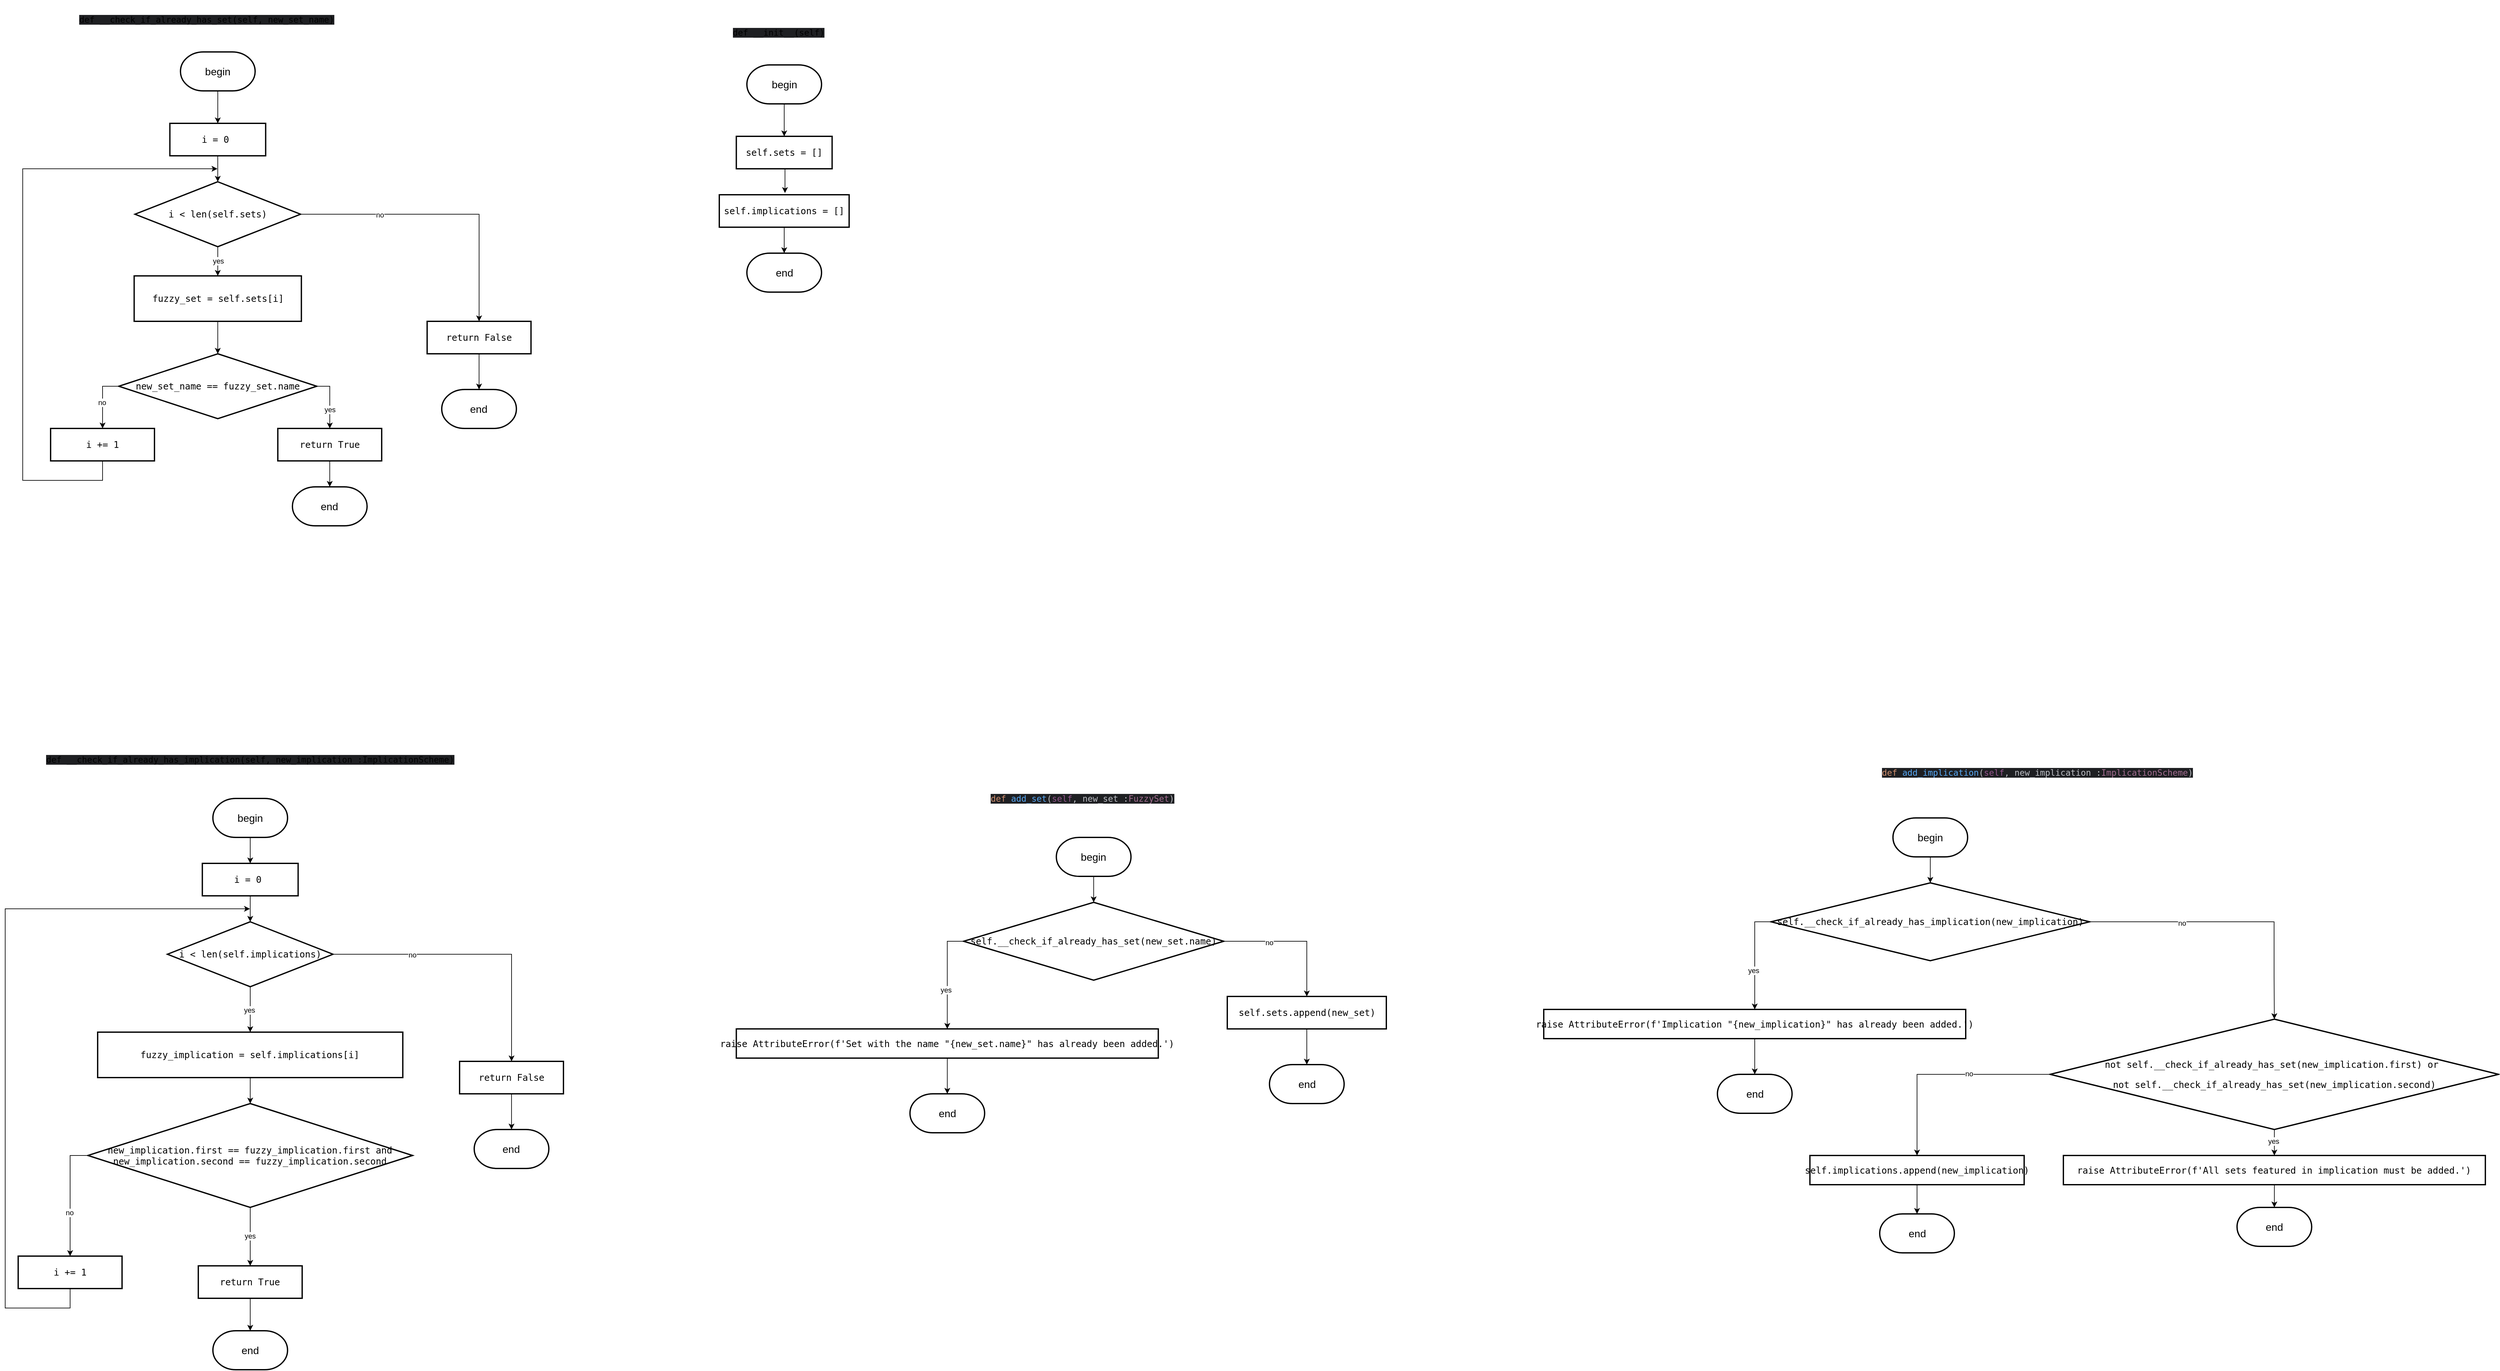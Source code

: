 <mxfile version="26.2.2">
  <diagram name="Page-1" id="uWe6yTaGmnLLSA9qaFKJ">
    <mxGraphModel dx="1285" dy="1394" grid="1" gridSize="10" guides="1" tooltips="1" connect="1" arrows="1" fold="1" page="1" pageScale="1" pageWidth="850" pageHeight="1100" math="0" shadow="0">
      <root>
        <mxCell id="0" />
        <mxCell id="1" parent="0" />
        <mxCell id="QZCH3a_QSV3moyp_Yn6d-1" value="&lt;div style=&quot;background-color: rgb(30, 31, 34);&quot;&gt;&lt;pre style=&quot;font-family:&#39;JetBrains Mono&#39;,monospace;font-size:9.8pt;&quot;&gt;&lt;span style=&quot;&quot;&gt;def &lt;/span&gt;&lt;span style=&quot;&quot;&gt;__check_if_already_has_set&lt;/span&gt;(&lt;span style=&quot;&quot;&gt;self&lt;/span&gt;, new_set_name)&lt;/pre&gt;&lt;/div&gt;" style="text;html=1;align=center;verticalAlign=middle;resizable=0;points=[];autosize=1;strokeColor=none;fillColor=none;fontColor=default;" parent="1" vertex="1">
          <mxGeometry x="159.95" y="20" width="380" height="60" as="geometry" />
        </mxCell>
        <mxCell id="QZCH3a_QSV3moyp_Yn6d-6" style="edgeStyle=orthogonalEdgeStyle;rounded=0;orthogonalLoop=1;jettySize=auto;html=1;exitX=0.5;exitY=1;exitDx=0;exitDy=0;exitPerimeter=0;entryX=0.5;entryY=0;entryDx=0;entryDy=0;fontColor=default;" parent="1" source="QZCH3a_QSV3moyp_Yn6d-2" target="QZCH3a_QSV3moyp_Yn6d-5" edge="1">
          <mxGeometry relative="1" as="geometry" />
        </mxCell>
        <mxCell id="QZCH3a_QSV3moyp_Yn6d-2" value="&lt;font style=&quot;font-size: 16px;&quot;&gt;begin&lt;/font&gt;" style="strokeWidth=2;html=1;shape=mxgraph.flowchart.terminator;whiteSpace=wrap;fontColor=default;" parent="1" vertex="1">
          <mxGeometry x="310.0" y="100" width="115" height="60" as="geometry" />
        </mxCell>
        <mxCell id="QZCH3a_QSV3moyp_Yn6d-13" style="edgeStyle=orthogonalEdgeStyle;rounded=0;orthogonalLoop=1;jettySize=auto;html=1;exitX=1;exitY=0.5;exitDx=0;exitDy=0;exitPerimeter=0;fontColor=default;" parent="1" source="QZCH3a_QSV3moyp_Yn6d-4" target="QZCH3a_QSV3moyp_Yn6d-12" edge="1">
          <mxGeometry relative="1" as="geometry" />
        </mxCell>
        <mxCell id="QZCH3a_QSV3moyp_Yn6d-14" value="no" style="edgeLabel;html=1;align=center;verticalAlign=middle;resizable=0;points=[];fontColor=default;" parent="QZCH3a_QSV3moyp_Yn6d-13" vertex="1" connectable="0">
          <mxGeometry x="-0.448" y="-1" relative="1" as="geometry">
            <mxPoint as="offset" />
          </mxGeometry>
        </mxCell>
        <mxCell id="QZCH3a_QSV3moyp_Yn6d-127" style="edgeStyle=orthogonalEdgeStyle;rounded=0;orthogonalLoop=1;jettySize=auto;html=1;exitX=0.5;exitY=1;exitDx=0;exitDy=0;exitPerimeter=0;entryX=0.5;entryY=0;entryDx=0;entryDy=0;" parent="1" source="QZCH3a_QSV3moyp_Yn6d-4" target="QZCH3a_QSV3moyp_Yn6d-126" edge="1">
          <mxGeometry relative="1" as="geometry" />
        </mxCell>
        <mxCell id="QZCH3a_QSV3moyp_Yn6d-128" value="yes" style="edgeLabel;html=1;align=center;verticalAlign=middle;resizable=0;points=[];" parent="QZCH3a_QSV3moyp_Yn6d-127" vertex="1" connectable="0">
          <mxGeometry x="-0.029" y="1" relative="1" as="geometry">
            <mxPoint x="-1" as="offset" />
          </mxGeometry>
        </mxCell>
        <mxCell id="QZCH3a_QSV3moyp_Yn6d-4" value="&lt;div style=&quot;&quot;&gt;&lt;pre style=&quot;font-family: &amp;quot;JetBrains Mono&amp;quot;, monospace;&quot;&gt;&lt;font style=&quot;&quot;&gt;i &amp;lt; len(self.sets)&lt;/font&gt;&lt;/pre&gt;&lt;/div&gt;" style="strokeWidth=2;html=1;shape=mxgraph.flowchart.decision;whiteSpace=wrap;fontSize=14;labelBackgroundColor=none;fontColor=default;" parent="1" vertex="1">
          <mxGeometry x="239.95" y="300" width="255" height="100" as="geometry" />
        </mxCell>
        <mxCell id="QZCH3a_QSV3moyp_Yn6d-5" value="&lt;div style=&quot;&quot;&gt;&lt;pre style=&quot;font-family: &amp;quot;JetBrains Mono&amp;quot;, monospace;&quot;&gt;&lt;pre style=&quot;font-family: &amp;quot;JetBrains Mono&amp;quot;, monospace;&quot;&gt;&lt;pre style=&quot;font-family: &amp;quot;JetBrains Mono&amp;quot;, monospace;&quot;&gt;&lt;pre style=&quot;font-family: &amp;quot;JetBrains Mono&amp;quot;, monospace;&quot;&gt;&lt;pre style=&quot;font-family: &amp;quot;JetBrains Mono&amp;quot;, monospace;&quot;&gt;&lt;pre style=&quot;font-family: &amp;quot;JetBrains Mono&amp;quot;, monospace;&quot;&gt;&lt;pre style=&quot;font-family: &amp;quot;JetBrains Mono&amp;quot;, monospace;&quot;&gt;&lt;pre style=&quot;font-family: &amp;quot;JetBrains Mono&amp;quot;, monospace;&quot;&gt;&lt;pre style=&quot;font-family: &amp;quot;JetBrains Mono&amp;quot;, monospace;&quot;&gt;&lt;font style=&quot;&quot;&gt;i = 0 &lt;/font&gt;&lt;/pre&gt;&lt;/pre&gt;&lt;/pre&gt;&lt;/pre&gt;&lt;/pre&gt;&lt;/pre&gt;&lt;/pre&gt;&lt;/pre&gt;&lt;/pre&gt;&lt;/div&gt;" style="rounded=0;whiteSpace=wrap;html=1;absoluteArcSize=1;arcSize=14;strokeWidth=2;fontSize=14;labelBackgroundColor=none;fontColor=default;" parent="1" vertex="1">
          <mxGeometry x="293.68" y="210" width="147.55" height="50" as="geometry" />
        </mxCell>
        <mxCell id="QZCH3a_QSV3moyp_Yn6d-7" style="edgeStyle=orthogonalEdgeStyle;rounded=0;orthogonalLoop=1;jettySize=auto;html=1;exitX=0.5;exitY=1;exitDx=0;exitDy=0;entryX=0.5;entryY=0;entryDx=0;entryDy=0;entryPerimeter=0;fontColor=default;" parent="1" source="QZCH3a_QSV3moyp_Yn6d-5" target="QZCH3a_QSV3moyp_Yn6d-4" edge="1">
          <mxGeometry relative="1" as="geometry" />
        </mxCell>
        <mxCell id="QZCH3a_QSV3moyp_Yn6d-24" style="edgeStyle=orthogonalEdgeStyle;rounded=0;orthogonalLoop=1;jettySize=auto;html=1;exitX=1;exitY=0.5;exitDx=0;exitDy=0;exitPerimeter=0;fontColor=default;" parent="1" source="QZCH3a_QSV3moyp_Yn6d-8" target="QZCH3a_QSV3moyp_Yn6d-15" edge="1">
          <mxGeometry relative="1" as="geometry" />
        </mxCell>
        <mxCell id="QZCH3a_QSV3moyp_Yn6d-25" value="yes" style="edgeLabel;html=1;align=center;verticalAlign=middle;resizable=0;points=[];fontColor=default;" parent="QZCH3a_QSV3moyp_Yn6d-24" vertex="1" connectable="0">
          <mxGeometry x="0.182" relative="1" as="geometry">
            <mxPoint y="5" as="offset" />
          </mxGeometry>
        </mxCell>
        <mxCell id="QZCH3a_QSV3moyp_Yn6d-29" style="edgeStyle=orthogonalEdgeStyle;rounded=0;orthogonalLoop=1;jettySize=auto;html=1;exitX=0;exitY=0.5;exitDx=0;exitDy=0;exitPerimeter=0;fontColor=default;" parent="1" source="QZCH3a_QSV3moyp_Yn6d-8" target="QZCH3a_QSV3moyp_Yn6d-28" edge="1">
          <mxGeometry relative="1" as="geometry" />
        </mxCell>
        <mxCell id="QZCH3a_QSV3moyp_Yn6d-30" value="no" style="edgeLabel;html=1;align=center;verticalAlign=middle;resizable=0;points=[];fontColor=default;" parent="QZCH3a_QSV3moyp_Yn6d-29" vertex="1" connectable="0">
          <mxGeometry x="0.113" y="-1" relative="1" as="geometry">
            <mxPoint as="offset" />
          </mxGeometry>
        </mxCell>
        <mxCell id="QZCH3a_QSV3moyp_Yn6d-8" value="&lt;div style=&quot;&quot;&gt;&lt;pre style=&quot;font-family: &amp;quot;JetBrains Mono&amp;quot;, monospace;&quot;&gt;&lt;font style=&quot;&quot;&gt;new_set_name == fuzzy_set.name&lt;/font&gt;&lt;/pre&gt;&lt;/div&gt;" style="strokeWidth=2;html=1;shape=mxgraph.flowchart.decision;whiteSpace=wrap;fontSize=14;labelBackgroundColor=none;fontColor=default;" parent="1" vertex="1">
          <mxGeometry x="214.96" y="565" width="305" height="100" as="geometry" />
        </mxCell>
        <mxCell id="QZCH3a_QSV3moyp_Yn6d-23" style="edgeStyle=orthogonalEdgeStyle;rounded=0;orthogonalLoop=1;jettySize=auto;html=1;exitX=0.5;exitY=1;exitDx=0;exitDy=0;fontColor=default;" parent="1" source="QZCH3a_QSV3moyp_Yn6d-12" target="QZCH3a_QSV3moyp_Yn6d-22" edge="1">
          <mxGeometry relative="1" as="geometry" />
        </mxCell>
        <mxCell id="QZCH3a_QSV3moyp_Yn6d-12" value="&lt;div style=&quot;&quot;&gt;&lt;pre style=&quot;font-family: &amp;quot;JetBrains Mono&amp;quot;, monospace;&quot;&gt;&lt;pre style=&quot;font-family: &amp;quot;JetBrains Mono&amp;quot;, monospace;&quot;&gt;&lt;pre style=&quot;font-family: &amp;quot;JetBrains Mono&amp;quot;, monospace;&quot;&gt;&lt;pre style=&quot;font-family: &amp;quot;JetBrains Mono&amp;quot;, monospace;&quot;&gt;&lt;pre style=&quot;font-family: &amp;quot;JetBrains Mono&amp;quot;, monospace;&quot;&gt;&lt;pre style=&quot;font-family: &amp;quot;JetBrains Mono&amp;quot;, monospace;&quot;&gt;&lt;pre style=&quot;font-family: &amp;quot;JetBrains Mono&amp;quot;, monospace;&quot;&gt;&lt;pre style=&quot;font-family: &amp;quot;JetBrains Mono&amp;quot;, monospace;&quot;&gt;&lt;pre style=&quot;font-family: &amp;quot;JetBrains Mono&amp;quot;, monospace;&quot;&gt;&lt;font style=&quot;&quot;&gt;return False&lt;/font&gt;&lt;/pre&gt;&lt;/pre&gt;&lt;/pre&gt;&lt;/pre&gt;&lt;/pre&gt;&lt;/pre&gt;&lt;/pre&gt;&lt;/pre&gt;&lt;/pre&gt;&lt;/div&gt;" style="rounded=0;whiteSpace=wrap;html=1;absoluteArcSize=1;arcSize=14;strokeWidth=2;fontSize=14;labelBackgroundColor=none;fontColor=default;" parent="1" vertex="1">
          <mxGeometry x="689.95" y="515" width="160" height="50" as="geometry" />
        </mxCell>
        <mxCell id="QZCH3a_QSV3moyp_Yn6d-21" style="edgeStyle=orthogonalEdgeStyle;rounded=0;orthogonalLoop=1;jettySize=auto;html=1;exitX=0.5;exitY=1;exitDx=0;exitDy=0;fontColor=default;" parent="1" source="QZCH3a_QSV3moyp_Yn6d-15" target="QZCH3a_QSV3moyp_Yn6d-20" edge="1">
          <mxGeometry relative="1" as="geometry" />
        </mxCell>
        <mxCell id="QZCH3a_QSV3moyp_Yn6d-15" value="&lt;div style=&quot;&quot;&gt;&lt;pre style=&quot;font-family: &amp;quot;JetBrains Mono&amp;quot;, monospace;&quot;&gt;&lt;pre style=&quot;font-family: &amp;quot;JetBrains Mono&amp;quot;, monospace;&quot;&gt;&lt;pre style=&quot;font-family: &amp;quot;JetBrains Mono&amp;quot;, monospace;&quot;&gt;&lt;pre style=&quot;font-family: &amp;quot;JetBrains Mono&amp;quot;, monospace;&quot;&gt;&lt;pre style=&quot;font-family: &amp;quot;JetBrains Mono&amp;quot;, monospace;&quot;&gt;&lt;pre style=&quot;font-family: &amp;quot;JetBrains Mono&amp;quot;, monospace;&quot;&gt;&lt;pre style=&quot;font-family: &amp;quot;JetBrains Mono&amp;quot;, monospace;&quot;&gt;&lt;pre style=&quot;font-family: &amp;quot;JetBrains Mono&amp;quot;, monospace;&quot;&gt;&lt;pre style=&quot;font-family: &amp;quot;JetBrains Mono&amp;quot;, monospace;&quot;&gt;&lt;font style=&quot;&quot;&gt;return True&lt;/font&gt;&lt;/pre&gt;&lt;/pre&gt;&lt;/pre&gt;&lt;/pre&gt;&lt;/pre&gt;&lt;/pre&gt;&lt;/pre&gt;&lt;/pre&gt;&lt;/pre&gt;&lt;/div&gt;" style="rounded=0;whiteSpace=wrap;html=1;absoluteArcSize=1;arcSize=14;strokeWidth=2;fontSize=14;labelBackgroundColor=none;fontColor=default;" parent="1" vertex="1">
          <mxGeometry x="459.95" y="680" width="160" height="50" as="geometry" />
        </mxCell>
        <mxCell id="QZCH3a_QSV3moyp_Yn6d-20" value="&lt;font style=&quot;font-size: 16px;&quot;&gt;end&lt;/font&gt;" style="strokeWidth=2;html=1;shape=mxgraph.flowchart.terminator;whiteSpace=wrap;fontColor=default;" parent="1" vertex="1">
          <mxGeometry x="482.45" y="770" width="115" height="60" as="geometry" />
        </mxCell>
        <mxCell id="QZCH3a_QSV3moyp_Yn6d-22" value="&lt;font style=&quot;font-size: 16px;&quot;&gt;end&lt;/font&gt;" style="strokeWidth=2;html=1;shape=mxgraph.flowchart.terminator;whiteSpace=wrap;fontColor=default;" parent="1" vertex="1">
          <mxGeometry x="712.45" y="620" width="115" height="60" as="geometry" />
        </mxCell>
        <mxCell id="QZCH3a_QSV3moyp_Yn6d-31" style="edgeStyle=orthogonalEdgeStyle;rounded=0;orthogonalLoop=1;jettySize=auto;html=1;fontColor=default;exitX=0.5;exitY=1;exitDx=0;exitDy=0;" parent="1" source="QZCH3a_QSV3moyp_Yn6d-28" edge="1">
          <mxGeometry relative="1" as="geometry">
            <mxPoint x="366.95" y="280" as="targetPoint" />
            <mxPoint x="196.956" y="680" as="sourcePoint" />
            <Array as="points">
              <mxPoint x="190" y="760" />
              <mxPoint x="67" y="760" />
              <mxPoint x="67" y="280" />
            </Array>
          </mxGeometry>
        </mxCell>
        <mxCell id="QZCH3a_QSV3moyp_Yn6d-28" value="&lt;div style=&quot;&quot;&gt;&lt;pre style=&quot;font-family: &amp;quot;JetBrains Mono&amp;quot;, monospace;&quot;&gt;&lt;pre style=&quot;font-family: &amp;quot;JetBrains Mono&amp;quot;, monospace;&quot;&gt;&lt;pre style=&quot;font-family: &amp;quot;JetBrains Mono&amp;quot;, monospace;&quot;&gt;&lt;pre style=&quot;font-family: &amp;quot;JetBrains Mono&amp;quot;, monospace;&quot;&gt;&lt;pre style=&quot;font-family: &amp;quot;JetBrains Mono&amp;quot;, monospace;&quot;&gt;&lt;pre style=&quot;font-family: &amp;quot;JetBrains Mono&amp;quot;, monospace;&quot;&gt;&lt;pre style=&quot;font-family: &amp;quot;JetBrains Mono&amp;quot;, monospace;&quot;&gt;&lt;pre style=&quot;font-family: &amp;quot;JetBrains Mono&amp;quot;, monospace;&quot;&gt;&lt;pre style=&quot;font-family: &amp;quot;JetBrains Mono&amp;quot;, monospace;&quot;&gt;&lt;font style=&quot;&quot;&gt;i += 1&lt;/font&gt;&lt;/pre&gt;&lt;/pre&gt;&lt;/pre&gt;&lt;/pre&gt;&lt;/pre&gt;&lt;/pre&gt;&lt;/pre&gt;&lt;/pre&gt;&lt;/pre&gt;&lt;/div&gt;" style="rounded=0;whiteSpace=wrap;html=1;absoluteArcSize=1;arcSize=14;strokeWidth=2;fontSize=14;labelBackgroundColor=none;fontColor=default;" parent="1" vertex="1">
          <mxGeometry x="109.95" y="680" width="160" height="50" as="geometry" />
        </mxCell>
        <mxCell id="QZCH3a_QSV3moyp_Yn6d-32" value="&lt;div style=&quot;background-color: rgb(30, 31, 34);&quot;&gt;&lt;pre style=&quot;font-family:&#39;JetBrains Mono&#39;,monospace;font-size:9.8pt;&quot;&gt;&lt;span style=&quot;&quot;&gt;def &lt;/span&gt;&lt;span style=&quot;&quot;&gt;__init__&lt;/span&gt;(&lt;span style=&quot;&quot;&gt;self&lt;/span&gt;)&lt;/pre&gt;&lt;/div&gt;" style="text;html=1;align=center;verticalAlign=middle;resizable=0;points=[];autosize=1;strokeColor=none;fillColor=none;fontColor=default;" parent="1" vertex="1">
          <mxGeometry x="1156.23" y="40" width="150" height="60" as="geometry" />
        </mxCell>
        <mxCell id="QZCH3a_QSV3moyp_Yn6d-36" style="edgeStyle=orthogonalEdgeStyle;rounded=0;orthogonalLoop=1;jettySize=auto;html=1;exitX=0.5;exitY=1;exitDx=0;exitDy=0;exitPerimeter=0;entryX=0.5;entryY=0;entryDx=0;entryDy=0;fontColor=default;" parent="1" source="QZCH3a_QSV3moyp_Yn6d-33" target="QZCH3a_QSV3moyp_Yn6d-34" edge="1">
          <mxGeometry relative="1" as="geometry" />
        </mxCell>
        <mxCell id="QZCH3a_QSV3moyp_Yn6d-33" value="&lt;font style=&quot;font-size: 16px;&quot;&gt;begin&lt;/font&gt;" style="strokeWidth=2;html=1;shape=mxgraph.flowchart.terminator;whiteSpace=wrap;fontColor=default;" parent="1" vertex="1">
          <mxGeometry x="1182.51" y="120" width="115" height="60" as="geometry" />
        </mxCell>
        <mxCell id="QZCH3a_QSV3moyp_Yn6d-34" value="&lt;div style=&quot;&quot;&gt;&lt;pre style=&quot;font-family: &amp;quot;JetBrains Mono&amp;quot;, monospace;&quot;&gt;&lt;pre style=&quot;font-family: &amp;quot;JetBrains Mono&amp;quot;, monospace;&quot;&gt;&lt;pre style=&quot;font-family: &amp;quot;JetBrains Mono&amp;quot;, monospace;&quot;&gt;&lt;pre style=&quot;font-family: &amp;quot;JetBrains Mono&amp;quot;, monospace;&quot;&gt;&lt;pre style=&quot;font-family: &amp;quot;JetBrains Mono&amp;quot;, monospace;&quot;&gt;&lt;pre style=&quot;font-family: &amp;quot;JetBrains Mono&amp;quot;, monospace;&quot;&gt;&lt;pre style=&quot;font-family: &amp;quot;JetBrains Mono&amp;quot;, monospace;&quot;&gt;&lt;pre style=&quot;font-family: &amp;quot;JetBrains Mono&amp;quot;, monospace;&quot;&gt;&lt;pre style=&quot;font-family: &amp;quot;JetBrains Mono&amp;quot;, monospace;&quot;&gt;&lt;font style=&quot;&quot;&gt;self.sets = []&lt;/font&gt;&lt;/pre&gt;&lt;/pre&gt;&lt;/pre&gt;&lt;/pre&gt;&lt;/pre&gt;&lt;/pre&gt;&lt;/pre&gt;&lt;/pre&gt;&lt;/pre&gt;&lt;/div&gt;" style="rounded=0;whiteSpace=wrap;html=1;absoluteArcSize=1;arcSize=14;strokeWidth=2;fontSize=14;labelBackgroundColor=none;fontColor=default;" parent="1" vertex="1">
          <mxGeometry x="1166.23" y="230" width="147.55" height="50" as="geometry" />
        </mxCell>
        <mxCell id="QZCH3a_QSV3moyp_Yn6d-35" value="&lt;div style=&quot;&quot;&gt;&lt;pre style=&quot;font-family: &amp;quot;JetBrains Mono&amp;quot;, monospace;&quot;&gt;&lt;pre style=&quot;font-family: &amp;quot;JetBrains Mono&amp;quot;, monospace;&quot;&gt;&lt;pre style=&quot;font-family: &amp;quot;JetBrains Mono&amp;quot;, monospace;&quot;&gt;&lt;pre style=&quot;font-family: &amp;quot;JetBrains Mono&amp;quot;, monospace;&quot;&gt;&lt;pre style=&quot;font-family: &amp;quot;JetBrains Mono&amp;quot;, monospace;&quot;&gt;&lt;pre style=&quot;font-family: &amp;quot;JetBrains Mono&amp;quot;, monospace;&quot;&gt;&lt;pre style=&quot;font-family: &amp;quot;JetBrains Mono&amp;quot;, monospace;&quot;&gt;&lt;pre style=&quot;font-family: &amp;quot;JetBrains Mono&amp;quot;, monospace;&quot;&gt;&lt;pre style=&quot;font-family: &amp;quot;JetBrains Mono&amp;quot;, monospace;&quot;&gt;&lt;font style=&quot;&quot;&gt;self.implications = []&lt;/font&gt;&lt;/pre&gt;&lt;/pre&gt;&lt;/pre&gt;&lt;/pre&gt;&lt;/pre&gt;&lt;/pre&gt;&lt;/pre&gt;&lt;/pre&gt;&lt;/pre&gt;&lt;/div&gt;" style="rounded=0;whiteSpace=wrap;html=1;absoluteArcSize=1;arcSize=14;strokeWidth=2;fontSize=14;labelBackgroundColor=none;fontColor=default;" parent="1" vertex="1">
          <mxGeometry x="1140" y="320" width="200" height="50" as="geometry" />
        </mxCell>
        <mxCell id="QZCH3a_QSV3moyp_Yn6d-37" style="edgeStyle=orthogonalEdgeStyle;rounded=0;orthogonalLoop=1;jettySize=auto;html=1;exitX=0.5;exitY=1;exitDx=0;exitDy=0;entryX=0.506;entryY=-0.053;entryDx=0;entryDy=0;entryPerimeter=0;fontColor=default;" parent="1" source="QZCH3a_QSV3moyp_Yn6d-34" target="QZCH3a_QSV3moyp_Yn6d-35" edge="1">
          <mxGeometry relative="1" as="geometry" />
        </mxCell>
        <mxCell id="QZCH3a_QSV3moyp_Yn6d-38" value="&lt;font style=&quot;font-size: 16px;&quot;&gt;end&lt;/font&gt;" style="strokeWidth=2;html=1;shape=mxgraph.flowchart.terminator;whiteSpace=wrap;fontColor=default;" parent="1" vertex="1">
          <mxGeometry x="1182.5" y="410" width="115" height="60" as="geometry" />
        </mxCell>
        <mxCell id="QZCH3a_QSV3moyp_Yn6d-39" style="edgeStyle=orthogonalEdgeStyle;rounded=0;orthogonalLoop=1;jettySize=auto;html=1;exitX=0.5;exitY=1;exitDx=0;exitDy=0;entryX=0.5;entryY=0;entryDx=0;entryDy=0;entryPerimeter=0;fontColor=default;" parent="1" source="QZCH3a_QSV3moyp_Yn6d-35" target="QZCH3a_QSV3moyp_Yn6d-38" edge="1">
          <mxGeometry relative="1" as="geometry" />
        </mxCell>
        <mxCell id="QZCH3a_QSV3moyp_Yn6d-40" value="&lt;div style=&quot;background-color: rgb(30, 31, 34);&quot;&gt;&lt;pre style=&quot;font-family:&#39;JetBrains Mono&#39;,monospace;font-size:9.8pt;&quot;&gt;&lt;div&gt;&lt;pre style=&quot;font-family:&#39;JetBrains Mono&#39;,monospace;font-size:9.8pt;&quot;&gt;&lt;span style=&quot;&quot;&gt;def &lt;/span&gt;&lt;span style=&quot;&quot;&gt;__check_if_already_has_implication&lt;/span&gt;(&lt;span style=&quot;&quot;&gt;self&lt;/span&gt;, new_implication :&lt;span style=&quot;&quot;&gt;ImplicationScheme&lt;/span&gt;)&lt;/pre&gt;&lt;/div&gt;&lt;/pre&gt;&lt;/div&gt;" style="text;html=1;align=center;verticalAlign=middle;resizable=0;points=[];autosize=1;strokeColor=none;fillColor=none;fontColor=default;" parent="1" vertex="1">
          <mxGeometry x="117.46" y="1160" width="600" height="60" as="geometry" />
        </mxCell>
        <mxCell id="QZCH3a_QSV3moyp_Yn6d-41" style="edgeStyle=orthogonalEdgeStyle;rounded=0;orthogonalLoop=1;jettySize=auto;html=1;exitX=0.5;exitY=1;exitDx=0;exitDy=0;exitPerimeter=0;entryX=0.5;entryY=0;entryDx=0;entryDy=0;fontColor=default;" parent="1" source="QZCH3a_QSV3moyp_Yn6d-42" target="QZCH3a_QSV3moyp_Yn6d-48" edge="1">
          <mxGeometry relative="1" as="geometry" />
        </mxCell>
        <mxCell id="QZCH3a_QSV3moyp_Yn6d-42" value="&lt;font style=&quot;font-size: 16px;&quot;&gt;begin&lt;/font&gt;" style="strokeWidth=2;html=1;shape=mxgraph.flowchart.terminator;whiteSpace=wrap;fontColor=default;" parent="1" vertex="1">
          <mxGeometry x="359.95" y="1250" width="115" height="60" as="geometry" />
        </mxCell>
        <mxCell id="QZCH3a_QSV3moyp_Yn6d-43" style="edgeStyle=orthogonalEdgeStyle;rounded=0;orthogonalLoop=1;jettySize=auto;html=1;exitX=0.5;exitY=1;exitDx=0;exitDy=0;exitPerimeter=0;fontColor=default;entryX=0.5;entryY=0;entryDx=0;entryDy=0;" parent="1" source="QZCH3a_QSV3moyp_Yn6d-47" target="QZCH3a_QSV3moyp_Yn6d-64" edge="1">
          <mxGeometry relative="1" as="geometry">
            <mxPoint x="420" y="1610" as="targetPoint" />
          </mxGeometry>
        </mxCell>
        <mxCell id="QZCH3a_QSV3moyp_Yn6d-44" value="yes" style="edgeLabel;html=1;align=center;verticalAlign=middle;resizable=0;points=[];fontColor=default;" parent="QZCH3a_QSV3moyp_Yn6d-43" vertex="1" connectable="0">
          <mxGeometry x="0.03" y="-2" relative="1" as="geometry">
            <mxPoint as="offset" />
          </mxGeometry>
        </mxCell>
        <mxCell id="QZCH3a_QSV3moyp_Yn6d-45" style="edgeStyle=orthogonalEdgeStyle;rounded=0;orthogonalLoop=1;jettySize=auto;html=1;exitX=1;exitY=0.5;exitDx=0;exitDy=0;exitPerimeter=0;fontColor=default;" parent="1" source="QZCH3a_QSV3moyp_Yn6d-47" target="QZCH3a_QSV3moyp_Yn6d-56" edge="1">
          <mxGeometry relative="1" as="geometry" />
        </mxCell>
        <mxCell id="QZCH3a_QSV3moyp_Yn6d-46" value="no" style="edgeLabel;html=1;align=center;verticalAlign=middle;resizable=0;points=[];fontColor=default;" parent="QZCH3a_QSV3moyp_Yn6d-45" vertex="1" connectable="0">
          <mxGeometry x="-0.448" y="-1" relative="1" as="geometry">
            <mxPoint as="offset" />
          </mxGeometry>
        </mxCell>
        <mxCell id="QZCH3a_QSV3moyp_Yn6d-47" value="&lt;div style=&quot;&quot;&gt;&lt;pre style=&quot;font-family: &amp;quot;JetBrains Mono&amp;quot;, monospace;&quot;&gt;&lt;font style=&quot;&quot;&gt;i &amp;lt; len(self.implications)&lt;/font&gt;&lt;/pre&gt;&lt;/div&gt;" style="strokeWidth=2;html=1;shape=mxgraph.flowchart.decision;whiteSpace=wrap;fontSize=14;labelBackgroundColor=none;fontColor=default;" parent="1" vertex="1">
          <mxGeometry x="289.95" y="1440" width="255" height="100" as="geometry" />
        </mxCell>
        <mxCell id="QZCH3a_QSV3moyp_Yn6d-48" value="&lt;div style=&quot;&quot;&gt;&lt;pre style=&quot;font-family: &amp;quot;JetBrains Mono&amp;quot;, monospace;&quot;&gt;&lt;pre style=&quot;font-family: &amp;quot;JetBrains Mono&amp;quot;, monospace;&quot;&gt;&lt;pre style=&quot;font-family: &amp;quot;JetBrains Mono&amp;quot;, monospace;&quot;&gt;&lt;pre style=&quot;font-family: &amp;quot;JetBrains Mono&amp;quot;, monospace;&quot;&gt;&lt;pre style=&quot;font-family: &amp;quot;JetBrains Mono&amp;quot;, monospace;&quot;&gt;&lt;pre style=&quot;font-family: &amp;quot;JetBrains Mono&amp;quot;, monospace;&quot;&gt;&lt;pre style=&quot;font-family: &amp;quot;JetBrains Mono&amp;quot;, monospace;&quot;&gt;&lt;pre style=&quot;font-family: &amp;quot;JetBrains Mono&amp;quot;, monospace;&quot;&gt;&lt;pre style=&quot;font-family: &amp;quot;JetBrains Mono&amp;quot;, monospace;&quot;&gt;&lt;font style=&quot;&quot;&gt;i = 0 &lt;/font&gt;&lt;/pre&gt;&lt;/pre&gt;&lt;/pre&gt;&lt;/pre&gt;&lt;/pre&gt;&lt;/pre&gt;&lt;/pre&gt;&lt;/pre&gt;&lt;/pre&gt;&lt;/div&gt;" style="rounded=0;whiteSpace=wrap;html=1;absoluteArcSize=1;arcSize=14;strokeWidth=2;fontSize=14;labelBackgroundColor=none;fontColor=default;" parent="1" vertex="1">
          <mxGeometry x="343.68" y="1350" width="147.55" height="50" as="geometry" />
        </mxCell>
        <mxCell id="QZCH3a_QSV3moyp_Yn6d-49" style="edgeStyle=orthogonalEdgeStyle;rounded=0;orthogonalLoop=1;jettySize=auto;html=1;exitX=0.5;exitY=1;exitDx=0;exitDy=0;entryX=0.5;entryY=0;entryDx=0;entryDy=0;entryPerimeter=0;fontColor=default;" parent="1" source="QZCH3a_QSV3moyp_Yn6d-48" target="QZCH3a_QSV3moyp_Yn6d-47" edge="1">
          <mxGeometry relative="1" as="geometry" />
        </mxCell>
        <mxCell id="QZCH3a_QSV3moyp_Yn6d-55" style="edgeStyle=orthogonalEdgeStyle;rounded=0;orthogonalLoop=1;jettySize=auto;html=1;exitX=0.5;exitY=1;exitDx=0;exitDy=0;fontColor=default;" parent="1" source="QZCH3a_QSV3moyp_Yn6d-56" target="QZCH3a_QSV3moyp_Yn6d-60" edge="1">
          <mxGeometry relative="1" as="geometry" />
        </mxCell>
        <mxCell id="QZCH3a_QSV3moyp_Yn6d-56" value="&lt;div style=&quot;&quot;&gt;&lt;pre style=&quot;font-family: &amp;quot;JetBrains Mono&amp;quot;, monospace;&quot;&gt;&lt;pre style=&quot;font-family: &amp;quot;JetBrains Mono&amp;quot;, monospace;&quot;&gt;&lt;pre style=&quot;font-family: &amp;quot;JetBrains Mono&amp;quot;, monospace;&quot;&gt;&lt;pre style=&quot;font-family: &amp;quot;JetBrains Mono&amp;quot;, monospace;&quot;&gt;&lt;pre style=&quot;font-family: &amp;quot;JetBrains Mono&amp;quot;, monospace;&quot;&gt;&lt;pre style=&quot;font-family: &amp;quot;JetBrains Mono&amp;quot;, monospace;&quot;&gt;&lt;pre style=&quot;font-family: &amp;quot;JetBrains Mono&amp;quot;, monospace;&quot;&gt;&lt;pre style=&quot;font-family: &amp;quot;JetBrains Mono&amp;quot;, monospace;&quot;&gt;&lt;pre style=&quot;font-family: &amp;quot;JetBrains Mono&amp;quot;, monospace;&quot;&gt;&lt;font style=&quot;&quot;&gt;return False&lt;/font&gt;&lt;/pre&gt;&lt;/pre&gt;&lt;/pre&gt;&lt;/pre&gt;&lt;/pre&gt;&lt;/pre&gt;&lt;/pre&gt;&lt;/pre&gt;&lt;/pre&gt;&lt;/div&gt;" style="rounded=0;whiteSpace=wrap;html=1;absoluteArcSize=1;arcSize=14;strokeWidth=2;fontSize=14;labelBackgroundColor=none;fontColor=default;" parent="1" vertex="1">
          <mxGeometry x="739.95" y="1655" width="160" height="50" as="geometry" />
        </mxCell>
        <mxCell id="QZCH3a_QSV3moyp_Yn6d-57" style="edgeStyle=orthogonalEdgeStyle;rounded=0;orthogonalLoop=1;jettySize=auto;html=1;exitX=0.5;exitY=1;exitDx=0;exitDy=0;fontColor=default;" parent="1" source="QZCH3a_QSV3moyp_Yn6d-58" target="QZCH3a_QSV3moyp_Yn6d-59" edge="1">
          <mxGeometry relative="1" as="geometry" />
        </mxCell>
        <mxCell id="QZCH3a_QSV3moyp_Yn6d-58" value="&lt;div style=&quot;&quot;&gt;&lt;pre style=&quot;font-family: &amp;quot;JetBrains Mono&amp;quot;, monospace;&quot;&gt;&lt;pre style=&quot;font-family: &amp;quot;JetBrains Mono&amp;quot;, monospace;&quot;&gt;&lt;pre style=&quot;font-family: &amp;quot;JetBrains Mono&amp;quot;, monospace;&quot;&gt;&lt;pre style=&quot;font-family: &amp;quot;JetBrains Mono&amp;quot;, monospace;&quot;&gt;&lt;pre style=&quot;font-family: &amp;quot;JetBrains Mono&amp;quot;, monospace;&quot;&gt;&lt;pre style=&quot;font-family: &amp;quot;JetBrains Mono&amp;quot;, monospace;&quot;&gt;&lt;pre style=&quot;font-family: &amp;quot;JetBrains Mono&amp;quot;, monospace;&quot;&gt;&lt;pre style=&quot;font-family: &amp;quot;JetBrains Mono&amp;quot;, monospace;&quot;&gt;&lt;pre style=&quot;font-family: &amp;quot;JetBrains Mono&amp;quot;, monospace;&quot;&gt;&lt;font style=&quot;&quot;&gt;return True&lt;/font&gt;&lt;/pre&gt;&lt;/pre&gt;&lt;/pre&gt;&lt;/pre&gt;&lt;/pre&gt;&lt;/pre&gt;&lt;/pre&gt;&lt;/pre&gt;&lt;/pre&gt;&lt;/div&gt;" style="rounded=0;whiteSpace=wrap;html=1;absoluteArcSize=1;arcSize=14;strokeWidth=2;fontSize=14;labelBackgroundColor=none;fontColor=default;" parent="1" vertex="1">
          <mxGeometry x="337.45" y="1970" width="160" height="50" as="geometry" />
        </mxCell>
        <mxCell id="QZCH3a_QSV3moyp_Yn6d-59" value="&lt;font style=&quot;font-size: 16px;&quot;&gt;end&lt;/font&gt;" style="strokeWidth=2;html=1;shape=mxgraph.flowchart.terminator;whiteSpace=wrap;fontColor=default;" parent="1" vertex="1">
          <mxGeometry x="359.95" y="2070" width="115" height="60" as="geometry" />
        </mxCell>
        <mxCell id="QZCH3a_QSV3moyp_Yn6d-60" value="&lt;font style=&quot;font-size: 16px;&quot;&gt;end&lt;/font&gt;" style="strokeWidth=2;html=1;shape=mxgraph.flowchart.terminator;whiteSpace=wrap;fontColor=default;" parent="1" vertex="1">
          <mxGeometry x="762.45" y="1760" width="115" height="60" as="geometry" />
        </mxCell>
        <mxCell id="QZCH3a_QSV3moyp_Yn6d-71" style="edgeStyle=orthogonalEdgeStyle;rounded=0;orthogonalLoop=1;jettySize=auto;html=1;exitX=0.5;exitY=1;exitDx=0;exitDy=0;" parent="1" source="QZCH3a_QSV3moyp_Yn6d-62" edge="1">
          <mxGeometry relative="1" as="geometry">
            <mxPoint x="417" y="1420" as="targetPoint" />
            <mxPoint x="196.95" y="2015" as="sourcePoint" />
            <Array as="points">
              <mxPoint x="140" y="2035" />
              <mxPoint x="40" y="2035" />
              <mxPoint x="40" y="1420" />
            </Array>
          </mxGeometry>
        </mxCell>
        <mxCell id="QZCH3a_QSV3moyp_Yn6d-62" value="&lt;div style=&quot;&quot;&gt;&lt;pre style=&quot;font-family: &amp;quot;JetBrains Mono&amp;quot;, monospace;&quot;&gt;&lt;pre style=&quot;font-family: &amp;quot;JetBrains Mono&amp;quot;, monospace;&quot;&gt;&lt;pre style=&quot;font-family: &amp;quot;JetBrains Mono&amp;quot;, monospace;&quot;&gt;&lt;pre style=&quot;font-family: &amp;quot;JetBrains Mono&amp;quot;, monospace;&quot;&gt;&lt;pre style=&quot;font-family: &amp;quot;JetBrains Mono&amp;quot;, monospace;&quot;&gt;&lt;pre style=&quot;font-family: &amp;quot;JetBrains Mono&amp;quot;, monospace;&quot;&gt;&lt;pre style=&quot;font-family: &amp;quot;JetBrains Mono&amp;quot;, monospace;&quot;&gt;&lt;pre style=&quot;font-family: &amp;quot;JetBrains Mono&amp;quot;, monospace;&quot;&gt;&lt;pre style=&quot;font-family: &amp;quot;JetBrains Mono&amp;quot;, monospace;&quot;&gt;&lt;font style=&quot;&quot;&gt;i += 1&lt;/font&gt;&lt;/pre&gt;&lt;/pre&gt;&lt;/pre&gt;&lt;/pre&gt;&lt;/pre&gt;&lt;/pre&gt;&lt;/pre&gt;&lt;/pre&gt;&lt;/pre&gt;&lt;/div&gt;" style="rounded=0;whiteSpace=wrap;html=1;absoluteArcSize=1;arcSize=14;strokeWidth=2;fontSize=14;labelBackgroundColor=none;fontColor=default;" parent="1" vertex="1">
          <mxGeometry x="60" y="1955" width="160" height="50" as="geometry" />
        </mxCell>
        <mxCell id="QZCH3a_QSV3moyp_Yn6d-64" value="&lt;div style=&quot;&quot;&gt;&lt;pre style=&quot;&quot;&gt;&lt;pre style=&quot;&quot;&gt;&lt;pre style=&quot;&quot;&gt;&lt;pre style=&quot;&quot;&gt;&lt;pre style=&quot;&quot;&gt;&lt;pre style=&quot;&quot;&gt;&lt;pre style=&quot;&quot;&gt;&lt;pre style=&quot;&quot;&gt;&lt;pre style=&quot;&quot;&gt;&lt;font style=&quot;&quot;&gt;&lt;font face=&quot;JetBrains Mono, monospace&quot; style=&quot;&quot;&gt;fuzzy_implication = &lt;/font&gt;self.implications[i]&lt;/font&gt;&lt;font face=&quot;JetBrains Mono, monospace&quot;&gt;&lt;/font&gt;&lt;/pre&gt;&lt;/pre&gt;&lt;/pre&gt;&lt;/pre&gt;&lt;/pre&gt;&lt;/pre&gt;&lt;/pre&gt;&lt;/pre&gt;&lt;/pre&gt;&lt;/div&gt;" style="rounded=0;whiteSpace=wrap;html=1;absoluteArcSize=1;arcSize=14;strokeWidth=2;fontSize=14;labelBackgroundColor=none;fontColor=default;" parent="1" vertex="1">
          <mxGeometry x="182.43" y="1610" width="470.05" height="70" as="geometry" />
        </mxCell>
        <mxCell id="QZCH3a_QSV3moyp_Yn6d-67" style="edgeStyle=orthogonalEdgeStyle;rounded=0;orthogonalLoop=1;jettySize=auto;html=1;exitX=0.5;exitY=1;exitDx=0;exitDy=0;exitPerimeter=0;" parent="1" source="QZCH3a_QSV3moyp_Yn6d-65" target="QZCH3a_QSV3moyp_Yn6d-58" edge="1">
          <mxGeometry relative="1" as="geometry" />
        </mxCell>
        <mxCell id="QZCH3a_QSV3moyp_Yn6d-68" value="yes" style="edgeLabel;html=1;align=center;verticalAlign=middle;resizable=0;points=[];" parent="QZCH3a_QSV3moyp_Yn6d-67" vertex="1" connectable="0">
          <mxGeometry x="-0.019" y="-1" relative="1" as="geometry">
            <mxPoint as="offset" />
          </mxGeometry>
        </mxCell>
        <mxCell id="QZCH3a_QSV3moyp_Yn6d-69" style="edgeStyle=orthogonalEdgeStyle;rounded=0;orthogonalLoop=1;jettySize=auto;html=1;exitX=0;exitY=0.5;exitDx=0;exitDy=0;exitPerimeter=0;" parent="1" source="QZCH3a_QSV3moyp_Yn6d-65" target="QZCH3a_QSV3moyp_Yn6d-62" edge="1">
          <mxGeometry relative="1" as="geometry" />
        </mxCell>
        <mxCell id="QZCH3a_QSV3moyp_Yn6d-70" value="no" style="edgeLabel;html=1;align=center;verticalAlign=middle;resizable=0;points=[];" parent="QZCH3a_QSV3moyp_Yn6d-69" vertex="1" connectable="0">
          <mxGeometry x="0.267" y="-1" relative="1" as="geometry">
            <mxPoint as="offset" />
          </mxGeometry>
        </mxCell>
        <mxCell id="QZCH3a_QSV3moyp_Yn6d-65" value="&lt;div style=&quot;&quot;&gt;&lt;pre style=&quot;font-family: &amp;quot;JetBrains Mono&amp;quot;, monospace;&quot;&gt;&lt;font style=&quot;&quot;&gt;new_implication.first == fuzzy_implication.first and&lt;br&gt;new_implication.second == fuzzy_implication.second&lt;/font&gt;&lt;/pre&gt;&lt;/div&gt;" style="strokeWidth=2;html=1;shape=mxgraph.flowchart.decision;whiteSpace=wrap;fontSize=14;labelBackgroundColor=none;fontColor=default;" parent="1" vertex="1">
          <mxGeometry x="167.4" y="1720" width="500.1" height="160" as="geometry" />
        </mxCell>
        <mxCell id="QZCH3a_QSV3moyp_Yn6d-66" style="edgeStyle=orthogonalEdgeStyle;rounded=0;orthogonalLoop=1;jettySize=auto;html=1;exitX=0.5;exitY=1;exitDx=0;exitDy=0;entryX=0.5;entryY=0;entryDx=0;entryDy=0;entryPerimeter=0;" parent="1" source="QZCH3a_QSV3moyp_Yn6d-64" target="QZCH3a_QSV3moyp_Yn6d-65" edge="1">
          <mxGeometry relative="1" as="geometry" />
        </mxCell>
        <mxCell id="QZCH3a_QSV3moyp_Yn6d-72" value="&lt;div style=&quot;background-color: rgb(30, 31, 34);&quot;&gt;&lt;pre style=&quot;font-family:&#39;JetBrains Mono&#39;,monospace;font-size:9.8pt;&quot;&gt;&lt;div style=&quot;color: rgb(188, 190, 196);&quot;&gt;&lt;pre style=&quot;font-family:&#39;JetBrains Mono&#39;,monospace;font-size:9.8pt;&quot;&gt;&lt;span style=&quot;color:#cf8e6d;&quot;&gt;def &lt;/span&gt;&lt;span style=&quot;color:#56a8f5;&quot;&gt;add_set&lt;/span&gt;(&lt;span style=&quot;color:#94558d;&quot;&gt;self&lt;/span&gt;, new_set :&lt;span style=&quot;color:#a26c8f;&quot;&gt;FuzzySet&lt;/span&gt;)&lt;/pre&gt;&lt;/div&gt;&lt;/pre&gt;&lt;/div&gt;" style="text;html=1;align=center;verticalAlign=middle;resizable=0;points=[];autosize=1;strokeColor=none;fillColor=none;fontColor=default;" parent="1" vertex="1">
          <mxGeometry x="1559.18" y="1220" width="280" height="60" as="geometry" />
        </mxCell>
        <mxCell id="QZCH3a_QSV3moyp_Yn6d-74" value="&lt;font style=&quot;font-size: 16px;&quot;&gt;begin&lt;/font&gt;" style="strokeWidth=2;html=1;shape=mxgraph.flowchart.terminator;whiteSpace=wrap;fontColor=default;" parent="1" vertex="1">
          <mxGeometry x="1659.18" y="1310" width="115" height="60" as="geometry" />
        </mxCell>
        <mxCell id="QZCH3a_QSV3moyp_Yn6d-98" style="edgeStyle=orthogonalEdgeStyle;rounded=0;orthogonalLoop=1;jettySize=auto;html=1;exitX=0;exitY=0.5;exitDx=0;exitDy=0;exitPerimeter=0;" parent="1" source="QZCH3a_QSV3moyp_Yn6d-79" target="QZCH3a_QSV3moyp_Yn6d-90" edge="1">
          <mxGeometry relative="1" as="geometry" />
        </mxCell>
        <mxCell id="QZCH3a_QSV3moyp_Yn6d-99" value="yes" style="edgeLabel;html=1;align=center;verticalAlign=middle;resizable=0;points=[];" parent="QZCH3a_QSV3moyp_Yn6d-98" vertex="1" connectable="0">
          <mxGeometry x="0.251" y="-2" relative="1" as="geometry">
            <mxPoint as="offset" />
          </mxGeometry>
        </mxCell>
        <mxCell id="QZCH3a_QSV3moyp_Yn6d-100" style="edgeStyle=orthogonalEdgeStyle;rounded=0;orthogonalLoop=1;jettySize=auto;html=1;exitX=1;exitY=0.5;exitDx=0;exitDy=0;exitPerimeter=0;" parent="1" source="QZCH3a_QSV3moyp_Yn6d-79" target="QZCH3a_QSV3moyp_Yn6d-88" edge="1">
          <mxGeometry relative="1" as="geometry" />
        </mxCell>
        <mxCell id="QZCH3a_QSV3moyp_Yn6d-101" value="no" style="edgeLabel;html=1;align=center;verticalAlign=middle;resizable=0;points=[];" parent="QZCH3a_QSV3moyp_Yn6d-100" vertex="1" connectable="0">
          <mxGeometry x="-0.349" y="-2" relative="1" as="geometry">
            <mxPoint as="offset" />
          </mxGeometry>
        </mxCell>
        <mxCell id="QZCH3a_QSV3moyp_Yn6d-79" value="&lt;div style=&quot;&quot;&gt;&lt;pre style=&quot;font-family: &amp;quot;JetBrains Mono&amp;quot;, monospace;&quot;&gt;&lt;font style=&quot;&quot;&gt;self.__check_if_already_has_set(new_set.name)&lt;/font&gt;&lt;/pre&gt;&lt;/div&gt;" style="strokeWidth=2;html=1;shape=mxgraph.flowchart.decision;whiteSpace=wrap;fontSize=14;labelBackgroundColor=none;fontColor=default;" parent="1" vertex="1">
          <mxGeometry x="1516.27" y="1410" width="400.82" height="120" as="geometry" />
        </mxCell>
        <mxCell id="QZCH3a_QSV3moyp_Yn6d-87" style="edgeStyle=orthogonalEdgeStyle;rounded=0;orthogonalLoop=1;jettySize=auto;html=1;exitX=0.5;exitY=1;exitDx=0;exitDy=0;fontColor=default;" parent="1" source="QZCH3a_QSV3moyp_Yn6d-88" target="QZCH3a_QSV3moyp_Yn6d-92" edge="1">
          <mxGeometry relative="1" as="geometry" />
        </mxCell>
        <mxCell id="QZCH3a_QSV3moyp_Yn6d-88" value="&lt;div style=&quot;&quot;&gt;&lt;pre style=&quot;font-family: &amp;quot;JetBrains Mono&amp;quot;, monospace;&quot;&gt;&lt;pre style=&quot;font-family: &amp;quot;JetBrains Mono&amp;quot;, monospace;&quot;&gt;&lt;pre style=&quot;font-family: &amp;quot;JetBrains Mono&amp;quot;, monospace;&quot;&gt;&lt;pre style=&quot;font-family: &amp;quot;JetBrains Mono&amp;quot;, monospace;&quot;&gt;&lt;pre style=&quot;font-family: &amp;quot;JetBrains Mono&amp;quot;, monospace;&quot;&gt;&lt;pre style=&quot;font-family: &amp;quot;JetBrains Mono&amp;quot;, monospace;&quot;&gt;&lt;pre style=&quot;font-family: &amp;quot;JetBrains Mono&amp;quot;, monospace;&quot;&gt;&lt;pre style=&quot;font-family: &amp;quot;JetBrains Mono&amp;quot;, monospace;&quot;&gt;&lt;pre style=&quot;font-family: &amp;quot;JetBrains Mono&amp;quot;, monospace;&quot;&gt;&lt;font style=&quot;&quot;&gt;self.sets.append(new_set)&lt;/font&gt;&lt;/pre&gt;&lt;/pre&gt;&lt;/pre&gt;&lt;/pre&gt;&lt;/pre&gt;&lt;/pre&gt;&lt;/pre&gt;&lt;/pre&gt;&lt;/pre&gt;&lt;/div&gt;" style="rounded=0;whiteSpace=wrap;html=1;absoluteArcSize=1;arcSize=14;strokeWidth=2;fontSize=14;labelBackgroundColor=none;fontColor=default;" parent="1" vertex="1">
          <mxGeometry x="1922.5" y="1555" width="245" height="50" as="geometry" />
        </mxCell>
        <mxCell id="QZCH3a_QSV3moyp_Yn6d-89" style="edgeStyle=orthogonalEdgeStyle;rounded=0;orthogonalLoop=1;jettySize=auto;html=1;exitX=0.5;exitY=1;exitDx=0;exitDy=0;fontColor=default;" parent="1" source="QZCH3a_QSV3moyp_Yn6d-90" target="QZCH3a_QSV3moyp_Yn6d-91" edge="1">
          <mxGeometry relative="1" as="geometry" />
        </mxCell>
        <mxCell id="QZCH3a_QSV3moyp_Yn6d-90" value="&lt;div style=&quot;&quot;&gt;&lt;pre style=&quot;font-family: &amp;quot;JetBrains Mono&amp;quot;, monospace;&quot;&gt;&lt;pre style=&quot;font-family: &amp;quot;JetBrains Mono&amp;quot;, monospace;&quot;&gt;&lt;pre style=&quot;font-family: &amp;quot;JetBrains Mono&amp;quot;, monospace;&quot;&gt;&lt;pre style=&quot;font-family: &amp;quot;JetBrains Mono&amp;quot;, monospace;&quot;&gt;&lt;pre style=&quot;font-family: &amp;quot;JetBrains Mono&amp;quot;, monospace;&quot;&gt;&lt;pre style=&quot;font-family: &amp;quot;JetBrains Mono&amp;quot;, monospace;&quot;&gt;&lt;pre style=&quot;font-family: &amp;quot;JetBrains Mono&amp;quot;, monospace;&quot;&gt;&lt;pre style=&quot;font-family: &amp;quot;JetBrains Mono&amp;quot;, monospace;&quot;&gt;&lt;pre style=&quot;font-family: &amp;quot;JetBrains Mono&amp;quot;, monospace;&quot;&gt;&lt;font style=&quot;&quot;&gt;raise AttributeError(f&#39;Set with the name &quot;{new_set.name}&quot; has already been added.&#39;)&lt;/font&gt;&lt;/pre&gt;&lt;/pre&gt;&lt;/pre&gt;&lt;/pre&gt;&lt;/pre&gt;&lt;/pre&gt;&lt;/pre&gt;&lt;/pre&gt;&lt;/pre&gt;&lt;/div&gt;" style="rounded=0;whiteSpace=wrap;html=1;absoluteArcSize=1;arcSize=14;strokeWidth=2;fontSize=14;labelBackgroundColor=none;fontColor=default;" parent="1" vertex="1">
          <mxGeometry x="1166.23" y="1605" width="650" height="45" as="geometry" />
        </mxCell>
        <mxCell id="QZCH3a_QSV3moyp_Yn6d-91" value="&lt;font style=&quot;font-size: 16px;&quot;&gt;end&lt;/font&gt;" style="strokeWidth=2;html=1;shape=mxgraph.flowchart.terminator;whiteSpace=wrap;fontColor=default;" parent="1" vertex="1">
          <mxGeometry x="1433.73" y="1705" width="115" height="60" as="geometry" />
        </mxCell>
        <mxCell id="QZCH3a_QSV3moyp_Yn6d-92" value="&lt;font style=&quot;font-size: 16px;&quot;&gt;end&lt;/font&gt;" style="strokeWidth=2;html=1;shape=mxgraph.flowchart.terminator;whiteSpace=wrap;fontColor=default;" parent="1" vertex="1">
          <mxGeometry x="1987.5" y="1660" width="115" height="60" as="geometry" />
        </mxCell>
        <mxCell id="QZCH3a_QSV3moyp_Yn6d-96" style="edgeStyle=orthogonalEdgeStyle;rounded=0;orthogonalLoop=1;jettySize=auto;html=1;exitX=0.5;exitY=1;exitDx=0;exitDy=0;exitPerimeter=0;entryX=0.5;entryY=0;entryDx=0;entryDy=0;entryPerimeter=0;" parent="1" source="QZCH3a_QSV3moyp_Yn6d-74" target="QZCH3a_QSV3moyp_Yn6d-79" edge="1">
          <mxGeometry relative="1" as="geometry" />
        </mxCell>
        <mxCell id="QZCH3a_QSV3moyp_Yn6d-102" value="&lt;div style=&quot;background-color: rgb(30, 31, 34);&quot;&gt;&lt;pre style=&quot;font-family:&#39;JetBrains Mono&#39;,monospace;font-size:9.8pt;&quot;&gt;&lt;div style=&quot;color: rgb(188, 190, 196);&quot;&gt;&lt;pre style=&quot;font-family:&#39;JetBrains Mono&#39;,monospace;font-size:9.8pt;&quot;&gt;&lt;div&gt;&lt;pre style=&quot;font-family:&#39;JetBrains Mono&#39;,monospace;font-size:9.8pt;&quot;&gt;&lt;span style=&quot;color:#cf8e6d;&quot;&gt;def &lt;/span&gt;&lt;span style=&quot;color:#56a8f5;&quot;&gt;add_implication&lt;/span&gt;(&lt;span style=&quot;color:#94558d;&quot;&gt;self&lt;/span&gt;, new_implication :&lt;span style=&quot;color:#a26c8f;&quot;&gt;ImplicationScheme&lt;/span&gt;)&lt;/pre&gt;&lt;/div&gt;&lt;/pre&gt;&lt;/div&gt;&lt;/pre&gt;&lt;/div&gt;" style="text;html=1;align=center;verticalAlign=middle;resizable=0;points=[];autosize=1;strokeColor=none;fillColor=none;fontColor=default;" parent="1" vertex="1">
          <mxGeometry x="2940" y="1180" width="460" height="60" as="geometry" />
        </mxCell>
        <mxCell id="QZCH3a_QSV3moyp_Yn6d-103" value="&lt;font style=&quot;font-size: 16px;&quot;&gt;begin&lt;/font&gt;" style="strokeWidth=2;html=1;shape=mxgraph.flowchart.terminator;whiteSpace=wrap;fontColor=default;" parent="1" vertex="1">
          <mxGeometry x="2947.93" y="1280" width="115" height="60" as="geometry" />
        </mxCell>
        <mxCell id="QZCH3a_QSV3moyp_Yn6d-104" style="edgeStyle=orthogonalEdgeStyle;rounded=0;orthogonalLoop=1;jettySize=auto;html=1;exitX=0;exitY=0.5;exitDx=0;exitDy=0;exitPerimeter=0;" parent="1" source="QZCH3a_QSV3moyp_Yn6d-108" target="QZCH3a_QSV3moyp_Yn6d-112" edge="1">
          <mxGeometry relative="1" as="geometry" />
        </mxCell>
        <mxCell id="QZCH3a_QSV3moyp_Yn6d-105" value="yes" style="edgeLabel;html=1;align=center;verticalAlign=middle;resizable=0;points=[];" parent="QZCH3a_QSV3moyp_Yn6d-104" vertex="1" connectable="0">
          <mxGeometry x="0.251" y="-2" relative="1" as="geometry">
            <mxPoint as="offset" />
          </mxGeometry>
        </mxCell>
        <mxCell id="QZCH3a_QSV3moyp_Yn6d-106" style="edgeStyle=orthogonalEdgeStyle;rounded=0;orthogonalLoop=1;jettySize=auto;html=1;exitX=1;exitY=0.5;exitDx=0;exitDy=0;exitPerimeter=0;entryX=0.5;entryY=0;entryDx=0;entryDy=0;entryPerimeter=0;" parent="1" source="QZCH3a_QSV3moyp_Yn6d-108" target="QZCH3a_QSV3moyp_Yn6d-116" edge="1">
          <mxGeometry relative="1" as="geometry">
            <mxPoint x="3288.833" y="1525" as="targetPoint" />
            <Array as="points">
              <mxPoint x="3535" y="1440" />
              <mxPoint x="3535" y="1525" />
            </Array>
          </mxGeometry>
        </mxCell>
        <mxCell id="QZCH3a_QSV3moyp_Yn6d-107" value="no" style="edgeLabel;html=1;align=center;verticalAlign=middle;resizable=0;points=[];" parent="QZCH3a_QSV3moyp_Yn6d-106" vertex="1" connectable="0">
          <mxGeometry x="-0.349" y="-2" relative="1" as="geometry">
            <mxPoint as="offset" />
          </mxGeometry>
        </mxCell>
        <mxCell id="QZCH3a_QSV3moyp_Yn6d-108" value="&lt;div style=&quot;&quot;&gt;&lt;pre style=&quot;font-family: &amp;quot;JetBrains Mono&amp;quot;, monospace;&quot;&gt;&lt;font style=&quot;&quot;&gt;self.__check_if_already_has_implication(new_implication)&lt;/font&gt;&lt;/pre&gt;&lt;/div&gt;" style="strokeWidth=2;html=1;shape=mxgraph.flowchart.decision;whiteSpace=wrap;fontSize=14;labelBackgroundColor=none;fontColor=default;" parent="1" vertex="1">
          <mxGeometry x="2760" y="1380" width="490.86" height="120" as="geometry" />
        </mxCell>
        <mxCell id="QZCH3a_QSV3moyp_Yn6d-111" style="edgeStyle=orthogonalEdgeStyle;rounded=0;orthogonalLoop=1;jettySize=auto;html=1;exitX=0.5;exitY=1;exitDx=0;exitDy=0;fontColor=default;" parent="1" source="QZCH3a_QSV3moyp_Yn6d-112" target="QZCH3a_QSV3moyp_Yn6d-113" edge="1">
          <mxGeometry relative="1" as="geometry" />
        </mxCell>
        <mxCell id="QZCH3a_QSV3moyp_Yn6d-112" value="&lt;div style=&quot;&quot;&gt;&lt;pre style=&quot;font-family: &amp;quot;JetBrains Mono&amp;quot;, monospace;&quot;&gt;&lt;pre style=&quot;font-family: &amp;quot;JetBrains Mono&amp;quot;, monospace;&quot;&gt;&lt;pre style=&quot;font-family: &amp;quot;JetBrains Mono&amp;quot;, monospace;&quot;&gt;&lt;pre style=&quot;font-family: &amp;quot;JetBrains Mono&amp;quot;, monospace;&quot;&gt;&lt;pre style=&quot;font-family: &amp;quot;JetBrains Mono&amp;quot;, monospace;&quot;&gt;&lt;pre style=&quot;font-family: &amp;quot;JetBrains Mono&amp;quot;, monospace;&quot;&gt;&lt;pre style=&quot;font-family: &amp;quot;JetBrains Mono&amp;quot;, monospace;&quot;&gt;&lt;pre style=&quot;font-family: &amp;quot;JetBrains Mono&amp;quot;, monospace;&quot;&gt;&lt;pre style=&quot;font-family: &amp;quot;JetBrains Mono&amp;quot;, monospace;&quot;&gt;&lt;font style=&quot;&quot;&gt;raise AttributeError(f&#39;Implication &quot;{new_implication}&quot; has already been added.&#39;)&lt;/font&gt;&lt;/pre&gt;&lt;/pre&gt;&lt;/pre&gt;&lt;/pre&gt;&lt;/pre&gt;&lt;/pre&gt;&lt;/pre&gt;&lt;/pre&gt;&lt;/pre&gt;&lt;/div&gt;" style="rounded=0;whiteSpace=wrap;html=1;absoluteArcSize=1;arcSize=14;strokeWidth=2;fontSize=14;labelBackgroundColor=none;fontColor=default;" parent="1" vertex="1">
          <mxGeometry x="2410" y="1575" width="650" height="45" as="geometry" />
        </mxCell>
        <mxCell id="QZCH3a_QSV3moyp_Yn6d-113" value="&lt;font style=&quot;font-size: 16px;&quot;&gt;end&lt;/font&gt;" style="strokeWidth=2;html=1;shape=mxgraph.flowchart.terminator;whiteSpace=wrap;fontColor=default;" parent="1" vertex="1">
          <mxGeometry x="2677.5" y="1675" width="115" height="60" as="geometry" />
        </mxCell>
        <mxCell id="QZCH3a_QSV3moyp_Yn6d-114" value="&lt;font style=&quot;font-size: 16px;&quot;&gt;end&lt;/font&gt;" style="strokeWidth=2;html=1;shape=mxgraph.flowchart.terminator;whiteSpace=wrap;fontColor=default;" parent="1" vertex="1">
          <mxGeometry x="3477.93" y="1880" width="115" height="60" as="geometry" />
        </mxCell>
        <mxCell id="QZCH3a_QSV3moyp_Yn6d-115" style="edgeStyle=orthogonalEdgeStyle;rounded=0;orthogonalLoop=1;jettySize=auto;html=1;exitX=0.5;exitY=1;exitDx=0;exitDy=0;exitPerimeter=0;entryX=0.5;entryY=0;entryDx=0;entryDy=0;entryPerimeter=0;" parent="1" source="QZCH3a_QSV3moyp_Yn6d-103" target="QZCH3a_QSV3moyp_Yn6d-108" edge="1">
          <mxGeometry relative="1" as="geometry" />
        </mxCell>
        <mxCell id="QZCH3a_QSV3moyp_Yn6d-118" style="edgeStyle=orthogonalEdgeStyle;rounded=0;orthogonalLoop=1;jettySize=auto;html=1;exitX=0.5;exitY=1;exitDx=0;exitDy=0;exitPerimeter=0;entryX=0.5;entryY=0;entryDx=0;entryDy=0;" parent="1" source="QZCH3a_QSV3moyp_Yn6d-116" target="QZCH3a_QSV3moyp_Yn6d-117" edge="1">
          <mxGeometry relative="1" as="geometry" />
        </mxCell>
        <mxCell id="QZCH3a_QSV3moyp_Yn6d-120" value="yes" style="edgeLabel;html=1;align=center;verticalAlign=middle;resizable=0;points=[];" parent="QZCH3a_QSV3moyp_Yn6d-118" vertex="1" connectable="0">
          <mxGeometry x="-0.13" y="-2" relative="1" as="geometry">
            <mxPoint as="offset" />
          </mxGeometry>
        </mxCell>
        <mxCell id="QZCH3a_QSV3moyp_Yn6d-122" style="edgeStyle=orthogonalEdgeStyle;rounded=0;orthogonalLoop=1;jettySize=auto;html=1;exitX=0;exitY=0.5;exitDx=0;exitDy=0;exitPerimeter=0;" parent="1" source="QZCH3a_QSV3moyp_Yn6d-116" target="QZCH3a_QSV3moyp_Yn6d-121" edge="1">
          <mxGeometry relative="1" as="geometry" />
        </mxCell>
        <mxCell id="QZCH3a_QSV3moyp_Yn6d-125" value="no" style="edgeLabel;html=1;align=center;verticalAlign=middle;resizable=0;points=[];" parent="QZCH3a_QSV3moyp_Yn6d-122" vertex="1" connectable="0">
          <mxGeometry x="-0.24" y="-1" relative="1" as="geometry">
            <mxPoint as="offset" />
          </mxGeometry>
        </mxCell>
        <mxCell id="QZCH3a_QSV3moyp_Yn6d-116" value="&lt;div style=&quot;&quot;&gt;&lt;pre style=&quot;font-family: &amp;quot;JetBrains Mono&amp;quot;, monospace;&quot;&gt;&lt;font style=&quot;&quot;&gt;not self.__check_if_already_has_set(new_implication.first) or &lt;/font&gt;&lt;/pre&gt;&lt;pre style=&quot;font-family: &amp;quot;JetBrains Mono&amp;quot;, monospace;&quot;&gt;&lt;font style=&quot;&quot;&gt;not self.__check_if_already_has_set(new_implication.second)&lt;/font&gt;&lt;/pre&gt;&lt;/div&gt;" style="strokeWidth=2;html=1;shape=mxgraph.flowchart.decision;whiteSpace=wrap;fontSize=14;labelBackgroundColor=none;fontColor=default;" parent="1" vertex="1">
          <mxGeometry x="3190" y="1590" width="690.86" height="170" as="geometry" />
        </mxCell>
        <mxCell id="QZCH3a_QSV3moyp_Yn6d-117" value="&lt;div style=&quot;&quot;&gt;&lt;pre style=&quot;font-family: &amp;quot;JetBrains Mono&amp;quot;, monospace;&quot;&gt;&lt;pre style=&quot;font-family: &amp;quot;JetBrains Mono&amp;quot;, monospace;&quot;&gt;&lt;pre style=&quot;font-family: &amp;quot;JetBrains Mono&amp;quot;, monospace;&quot;&gt;&lt;pre style=&quot;font-family: &amp;quot;JetBrains Mono&amp;quot;, monospace;&quot;&gt;&lt;pre style=&quot;font-family: &amp;quot;JetBrains Mono&amp;quot;, monospace;&quot;&gt;&lt;pre style=&quot;font-family: &amp;quot;JetBrains Mono&amp;quot;, monospace;&quot;&gt;&lt;pre style=&quot;font-family: &amp;quot;JetBrains Mono&amp;quot;, monospace;&quot;&gt;&lt;pre style=&quot;font-family: &amp;quot;JetBrains Mono&amp;quot;, monospace;&quot;&gt;&lt;pre style=&quot;font-family: &amp;quot;JetBrains Mono&amp;quot;, monospace;&quot;&gt;&lt;font style=&quot;&quot;&gt;raise AttributeError(f&#39;All sets featured in implication must be added.&#39;)&lt;/font&gt;&lt;/pre&gt;&lt;/pre&gt;&lt;/pre&gt;&lt;/pre&gt;&lt;/pre&gt;&lt;/pre&gt;&lt;/pre&gt;&lt;/pre&gt;&lt;/pre&gt;&lt;/div&gt;" style="rounded=0;whiteSpace=wrap;html=1;absoluteArcSize=1;arcSize=14;strokeWidth=2;fontSize=14;labelBackgroundColor=none;fontColor=default;" parent="1" vertex="1">
          <mxGeometry x="3210.43" y="1800" width="650" height="45" as="geometry" />
        </mxCell>
        <mxCell id="QZCH3a_QSV3moyp_Yn6d-119" style="edgeStyle=orthogonalEdgeStyle;rounded=0;orthogonalLoop=1;jettySize=auto;html=1;exitX=0.5;exitY=1;exitDx=0;exitDy=0;entryX=0.5;entryY=0;entryDx=0;entryDy=0;entryPerimeter=0;" parent="1" source="QZCH3a_QSV3moyp_Yn6d-117" target="QZCH3a_QSV3moyp_Yn6d-114" edge="1">
          <mxGeometry relative="1" as="geometry" />
        </mxCell>
        <mxCell id="QZCH3a_QSV3moyp_Yn6d-124" style="edgeStyle=orthogonalEdgeStyle;rounded=0;orthogonalLoop=1;jettySize=auto;html=1;exitX=0.5;exitY=1;exitDx=0;exitDy=0;" parent="1" source="QZCH3a_QSV3moyp_Yn6d-121" target="QZCH3a_QSV3moyp_Yn6d-123" edge="1">
          <mxGeometry relative="1" as="geometry" />
        </mxCell>
        <mxCell id="QZCH3a_QSV3moyp_Yn6d-121" value="&lt;div style=&quot;&quot;&gt;&lt;pre style=&quot;font-family: &amp;quot;JetBrains Mono&amp;quot;, monospace;&quot;&gt;&lt;pre style=&quot;font-family: &amp;quot;JetBrains Mono&amp;quot;, monospace;&quot;&gt;&lt;pre style=&quot;font-family: &amp;quot;JetBrains Mono&amp;quot;, monospace;&quot;&gt;&lt;pre style=&quot;font-family: &amp;quot;JetBrains Mono&amp;quot;, monospace;&quot;&gt;&lt;pre style=&quot;font-family: &amp;quot;JetBrains Mono&amp;quot;, monospace;&quot;&gt;&lt;pre style=&quot;font-family: &amp;quot;JetBrains Mono&amp;quot;, monospace;&quot;&gt;&lt;pre style=&quot;font-family: &amp;quot;JetBrains Mono&amp;quot;, monospace;&quot;&gt;&lt;pre style=&quot;font-family: &amp;quot;JetBrains Mono&amp;quot;, monospace;&quot;&gt;&lt;pre style=&quot;font-family: &amp;quot;JetBrains Mono&amp;quot;, monospace;&quot;&gt;&lt;font style=&quot;&quot;&gt;self.implications.append(new_implication)&lt;/font&gt;&lt;/pre&gt;&lt;/pre&gt;&lt;/pre&gt;&lt;/pre&gt;&lt;/pre&gt;&lt;/pre&gt;&lt;/pre&gt;&lt;/pre&gt;&lt;/pre&gt;&lt;/div&gt;" style="rounded=0;whiteSpace=wrap;html=1;absoluteArcSize=1;arcSize=14;strokeWidth=2;fontSize=14;labelBackgroundColor=none;fontColor=default;" parent="1" vertex="1">
          <mxGeometry x="2820" y="1800" width="330" height="45" as="geometry" />
        </mxCell>
        <mxCell id="QZCH3a_QSV3moyp_Yn6d-123" value="&lt;font style=&quot;font-size: 16px;&quot;&gt;end&lt;/font&gt;" style="strokeWidth=2;html=1;shape=mxgraph.flowchart.terminator;whiteSpace=wrap;fontColor=default;" parent="1" vertex="1">
          <mxGeometry x="2927.5" y="1890" width="115" height="60" as="geometry" />
        </mxCell>
        <mxCell id="QZCH3a_QSV3moyp_Yn6d-129" style="edgeStyle=orthogonalEdgeStyle;rounded=0;orthogonalLoop=1;jettySize=auto;html=1;exitX=0.5;exitY=1;exitDx=0;exitDy=0;" parent="1" source="QZCH3a_QSV3moyp_Yn6d-126" target="QZCH3a_QSV3moyp_Yn6d-8" edge="1">
          <mxGeometry relative="1" as="geometry">
            <mxPoint x="367.103" y="560" as="targetPoint" />
          </mxGeometry>
        </mxCell>
        <mxCell id="QZCH3a_QSV3moyp_Yn6d-126" value="&lt;div style=&quot;&quot;&gt;&lt;pre style=&quot;&quot;&gt;&lt;pre style=&quot;&quot;&gt;&lt;pre style=&quot;&quot;&gt;&lt;pre style=&quot;&quot;&gt;&lt;pre style=&quot;&quot;&gt;&lt;pre style=&quot;&quot;&gt;&lt;pre style=&quot;&quot;&gt;&lt;pre style=&quot;&quot;&gt;&lt;pre style=&quot;&quot;&gt;&lt;font style=&quot;&quot;&gt;&lt;font face=&quot;JetBrains Mono, monospace&quot;&gt;fuzzy_set &lt;/font&gt;&lt;font face=&quot;JetBrains Mono, monospace&quot; style=&quot;&quot;&gt;= &lt;/font&gt;self.sets[i]&lt;/font&gt;&lt;font face=&quot;JetBrains Mono, monospace&quot;&gt;&lt;/font&gt;&lt;/pre&gt;&lt;/pre&gt;&lt;/pre&gt;&lt;/pre&gt;&lt;/pre&gt;&lt;/pre&gt;&lt;/pre&gt;&lt;/pre&gt;&lt;/pre&gt;&lt;/div&gt;" style="rounded=0;whiteSpace=wrap;html=1;absoluteArcSize=1;arcSize=14;strokeWidth=2;fontSize=14;labelBackgroundColor=none;fontColor=default;" parent="1" vertex="1">
          <mxGeometry x="238.66" y="445" width="257.58" height="70" as="geometry" />
        </mxCell>
      </root>
    </mxGraphModel>
  </diagram>
</mxfile>
